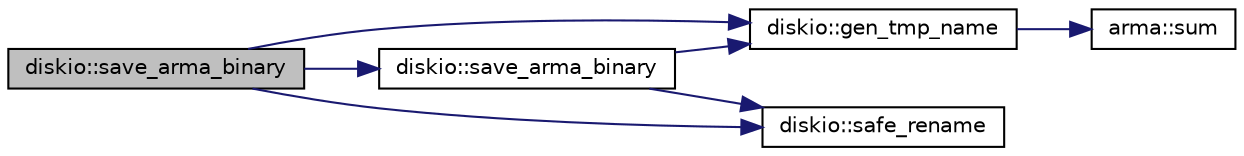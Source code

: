 digraph "diskio::save_arma_binary"
{
  edge [fontname="Helvetica",fontsize="10",labelfontname="Helvetica",labelfontsize="10"];
  node [fontname="Helvetica",fontsize="10",shape=record];
  rankdir="LR";
  Node1 [label="diskio::save_arma_binary",height=0.2,width=0.4,color="black", fillcolor="grey75", style="filled" fontcolor="black"];
  Node1 -> Node2 [color="midnightblue",fontsize="10",style="solid",fontname="Helvetica"];
  Node2 [label="diskio::gen_tmp_name",height=0.2,width=0.4,color="black", fillcolor="white", style="filled",URL="$group__diskio.html#ga81ac9508b1ee96fd24338a9701aeda71"];
  Node2 -> Node3 [color="midnightblue",fontsize="10",style="solid",fontname="Helvetica"];
  Node3 [label="arma::sum",height=0.2,width=0.4,color="black", fillcolor="white", style="filled",URL="$group__fn__sum.html#gaac94471603e655a8ad1e90659fd32bc4",tooltip="Delayed sum of elements of a matrix along a specified dimension (either rows or columns). The result is stored in a dense matrix that has either one column or one row. For dim = 0, find the sum of each column (traverse across rows) For dim = 1, find the sum of each row (traverse across columns) The default is dim = 0. NOTE: the dim argument is different than in Matlab/Octave."];
  Node1 -> Node4 [color="midnightblue",fontsize="10",style="solid",fontname="Helvetica"];
  Node4 [label="diskio::save_arma_binary",height=0.2,width=0.4,color="black", fillcolor="white", style="filled",URL="$group__diskio.html#ga831707949f1f222d23e15603832e079b"];
  Node4 -> Node2 [color="midnightblue",fontsize="10",style="solid",fontname="Helvetica"];
  Node4 -> Node5 [color="midnightblue",fontsize="10",style="solid",fontname="Helvetica"];
  Node5 [label="diskio::safe_rename",height=0.2,width=0.4,color="black", fillcolor="white", style="filled",URL="$group__diskio.html#gafd37296c4660795ae79ddb0766d4551a"];
  Node1 -> Node5 [color="midnightblue",fontsize="10",style="solid",fontname="Helvetica"];
}
